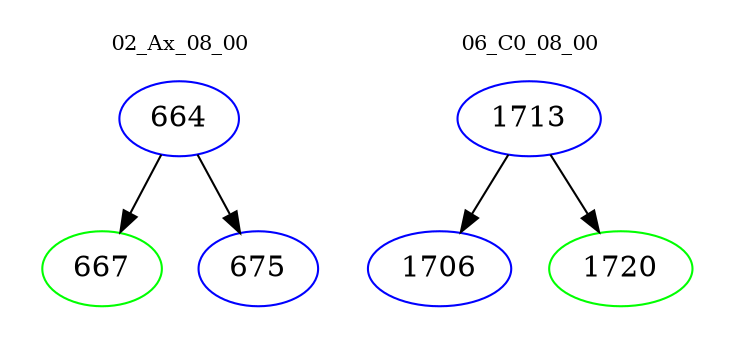 digraph{
subgraph cluster_0 {
color = white
label = "02_Ax_08_00";
fontsize=10;
T0_664 [label="664", color="blue"]
T0_664 -> T0_667 [color="black"]
T0_667 [label="667", color="green"]
T0_664 -> T0_675 [color="black"]
T0_675 [label="675", color="blue"]
}
subgraph cluster_1 {
color = white
label = "06_C0_08_00";
fontsize=10;
T1_1713 [label="1713", color="blue"]
T1_1713 -> T1_1706 [color="black"]
T1_1706 [label="1706", color="blue"]
T1_1713 -> T1_1720 [color="black"]
T1_1720 [label="1720", color="green"]
}
}
